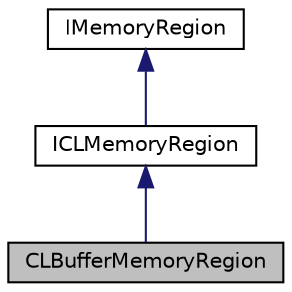 digraph "CLBufferMemoryRegion"
{
 // LATEX_PDF_SIZE
  edge [fontname="Helvetica",fontsize="10",labelfontname="Helvetica",labelfontsize="10"];
  node [fontname="Helvetica",fontsize="10",shape=record];
  Node1 [label="CLBufferMemoryRegion",height=0.2,width=0.4,color="black", fillcolor="grey75", style="filled", fontcolor="black",tooltip="OpenCL buffer memory region implementation."];
  Node2 -> Node1 [dir="back",color="midnightblue",fontsize="10",style="solid",fontname="Helvetica"];
  Node2 [label="ICLMemoryRegion",height=0.2,width=0.4,color="black", fillcolor="white", style="filled",URL="$classarm__compute_1_1_i_c_l_memory_region.xhtml",tooltip="OpenCL memory region interface."];
  Node3 -> Node2 [dir="back",color="midnightblue",fontsize="10",style="solid",fontname="Helvetica"];
  Node3 [label="IMemoryRegion",height=0.2,width=0.4,color="black", fillcolor="white", style="filled",URL="$classarm__compute_1_1_i_memory_region.xhtml",tooltip="Memory region interface."];
}
